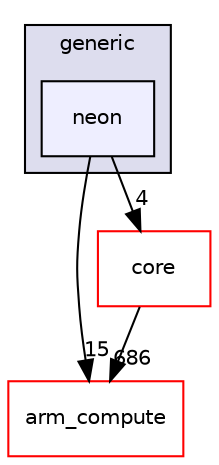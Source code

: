 digraph "src/cpu/kernels/add/generic/neon" {
  compound=true
  node [ fontsize="10", fontname="Helvetica"];
  edge [ labelfontsize="10", labelfontname="Helvetica"];
  subgraph clusterdir_b53f57400ea055fa5d0efec8ea5037d2 {
    graph [ bgcolor="#ddddee", pencolor="black", label="generic" fontname="Helvetica", fontsize="10", URL="dir_b53f57400ea055fa5d0efec8ea5037d2.xhtml"]
  dir_b7c35eccc6b31413e4d25a6054171f61 [shape=box, label="neon", style="filled", fillcolor="#eeeeff", pencolor="black", URL="dir_b7c35eccc6b31413e4d25a6054171f61.xhtml"];
  }
  dir_214608ef36d61442cb2b0c1c4e9a7def [shape=box label="arm_compute" fillcolor="white" style="filled" color="red" URL="dir_214608ef36d61442cb2b0c1c4e9a7def.xhtml"];
  dir_aebb8dcc11953d78e620bbef0b9e2183 [shape=box label="core" fillcolor="white" style="filled" color="red" URL="dir_aebb8dcc11953d78e620bbef0b9e2183.xhtml"];
  dir_aebb8dcc11953d78e620bbef0b9e2183->dir_214608ef36d61442cb2b0c1c4e9a7def [headlabel="686", labeldistance=1.5 headhref="dir_000017_000000.xhtml"];
  dir_b7c35eccc6b31413e4d25a6054171f61->dir_214608ef36d61442cb2b0c1c4e9a7def [headlabel="15", labeldistance=1.5 headhref="dir_000422_000000.xhtml"];
  dir_b7c35eccc6b31413e4d25a6054171f61->dir_aebb8dcc11953d78e620bbef0b9e2183 [headlabel="4", labeldistance=1.5 headhref="dir_000422_000017.xhtml"];
}
